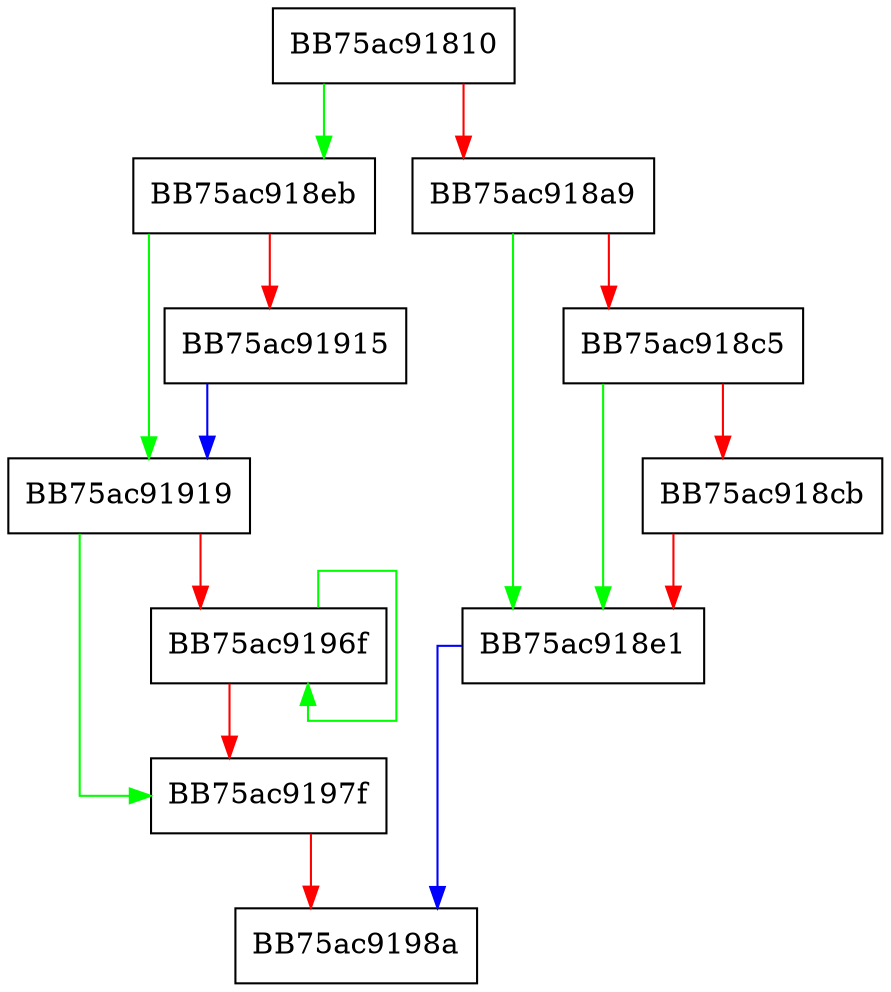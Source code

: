 digraph notemgr_init_module {
  node [shape="box"];
  graph [splines=ortho];
  BB75ac91810 -> BB75ac918eb [color="green"];
  BB75ac91810 -> BB75ac918a9 [color="red"];
  BB75ac918a9 -> BB75ac918e1 [color="green"];
  BB75ac918a9 -> BB75ac918c5 [color="red"];
  BB75ac918c5 -> BB75ac918e1 [color="green"];
  BB75ac918c5 -> BB75ac918cb [color="red"];
  BB75ac918cb -> BB75ac918e1 [color="red"];
  BB75ac918e1 -> BB75ac9198a [color="blue"];
  BB75ac918eb -> BB75ac91919 [color="green"];
  BB75ac918eb -> BB75ac91915 [color="red"];
  BB75ac91915 -> BB75ac91919 [color="blue"];
  BB75ac91919 -> BB75ac9197f [color="green"];
  BB75ac91919 -> BB75ac9196f [color="red"];
  BB75ac9196f -> BB75ac9196f [color="green"];
  BB75ac9196f -> BB75ac9197f [color="red"];
  BB75ac9197f -> BB75ac9198a [color="red"];
}